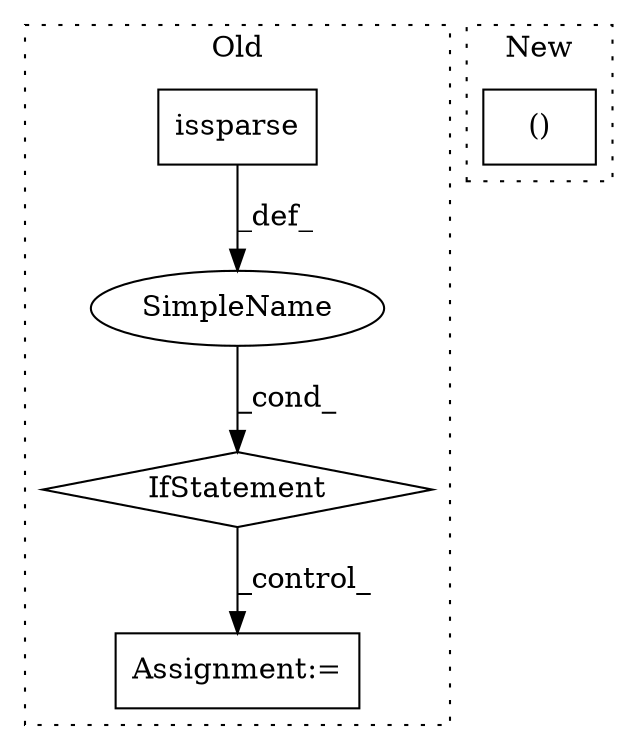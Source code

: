 digraph G {
subgraph cluster0 {
1 [label="issparse" a="32" s="379,389" l="9,1" shape="box"];
3 [label="IfStatement" a="25" s="375,390" l="4,2" shape="diamond"];
4 [label="SimpleName" a="42" s="" l="" shape="ellipse"];
5 [label="Assignment:=" a="7" s="470" l="1" shape="box"];
label = "Old";
style="dotted";
}
subgraph cluster1 {
2 [label="()" a="106" s="523" l="20" shape="box"];
label = "New";
style="dotted";
}
1 -> 4 [label="_def_"];
3 -> 5 [label="_control_"];
4 -> 3 [label="_cond_"];
}